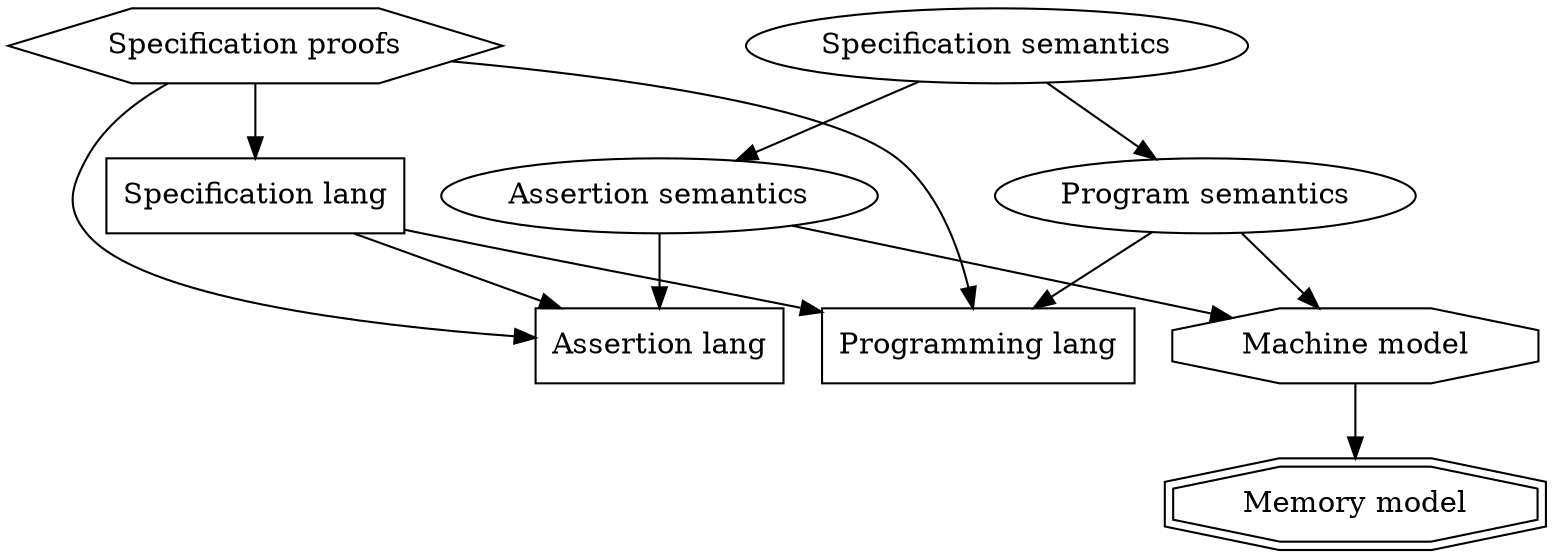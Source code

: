 digraph G {
	
	{ rank=sink; center=true; 
		memory_model[shape=doubleoctagon,label="Memory model",fillcolor=white, style=filled,fillcolor=white, style=filled];
	}

	{ center=true; 
	  	programming_model[shape=octagon,label="Machine model",group="PL",fillcolor=white, style=filled];

		programming_language[shape=box,label="Programming lang",group="PL",fillcolor=white, style=filled];
		
		assertion_language[shape=box,label="Assertion lang",group="AL",fillcolor=white, style=filled];
		
		// predicates[shape=octagon,label="Predicates",group="AL",fillcolor=white, style=filled];

	


		specification_language[shape=box,label="Specification lang",group="SL",fillcolor=white, style=filled];


		programming_language_semantics[shape=ellipse,label="Program semantics",group="PL",fillcolor=white, style=filled];
		assertion_language_semantics[shape=ellipse,label="Assertion semantics",group="AL",fillcolor=white, style=filled];
		specification_semantics[shape=ellipse,label="Specification semantics",group="SL",fillcolor=white, style=filled];
		// assertion_logic_soundness[shape=trapezium,label="Assert sound",group="AL",fillcolor=white, style=filled];

		// assertion_logic[shape=hexagon,label="Assert proofs",group="AL",fillcolor=white, style=filled];
		specification_logic[shape=hexagon,label="Specification proofs",group="SL",fillcolor=white, style=filled];

	

		// specification_logic_soundness[shape=trapezium,label="Spec sound",group="SL",fillcolor=white, style=filled];
}





	specification_logic -> specification_language;
	specification_logic -> assertion_language;
	// specification_logic -> assertion_logic;
	specification_logic -> programming_language;
	
	specification_language -> assertion_language;
	specification_language -> programming_language;
	
	// assertion_logic -> assertion_language; 
	
	specification_semantics -> assertion_language_semantics;
	specification_semantics -> programming_language_semantics;
	
	// assertion_language_semantics -> predicates;
        assertion_language_semantics -> programming_model;
	assertion_language_semantics -> assertion_language;
	
	
	// predicates -> programming_model;
	
	programming_language_semantics -> programming_model;
	programming_language_semantics -> programming_language;

	programming_model -> memory_model;
	
	// assertion_logic_soundness -> assertion_logic;
	// assertion_logic_soundness -> assertion_language;
	// assertion_logic_soundness -> assertion_language_semantics;
	
	// specification_logic_soundness -> specification_logic;
	// specification_logic_soundness -> assertion_logic_soundness;
	// specification_logic_soundness -> specification_language;
	// specification_logic_soundness -> specification_semantics;

	
}